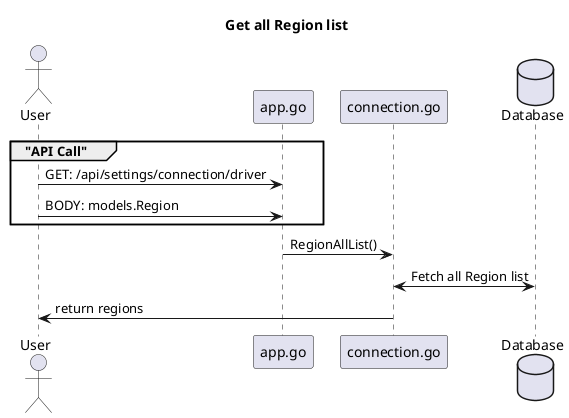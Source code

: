 @startuml

title "Get all Region list"

actor User as user

participant "app.go" as app
participant "connection.go" as route
database Database as DB

group  "API Call"
user    -> app : GET: /api/settings/connection/driver
user    -> app : BODY: models.Region
end
app     -> route: RegionAllList()
route <-> DB: Fetch all Region list
user <- route:  return regions


@enduml
